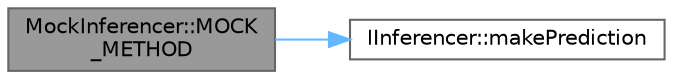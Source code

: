 digraph "MockInferencer::MOCK_METHOD"
{
 // LATEX_PDF_SIZE
  bgcolor="transparent";
  edge [fontname=Helvetica,fontsize=10,labelfontname=Helvetica,labelfontsize=10];
  node [fontname=Helvetica,fontsize=10,shape=box,height=0.2,width=0.4];
  rankdir="LR";
  Node1 [id="Node000001",label="MockInferencer::MOCK\l_METHOD",height=0.2,width=0.4,color="gray40", fillcolor="grey60", style="filled", fontcolor="black",tooltip=" "];
  Node1 -> Node2 [id="edge1_Node000001_Node000002",color="steelblue1",style="solid",tooltip=" "];
  Node2 [id="Node000002",label="IInferencer::makePrediction",height=0.2,width=0.4,color="grey40", fillcolor="white", style="filled",URL="$classIInferencer.html#a5d51e67a62731f37996b94ca4bc5e4d3",tooltip=" "];
}
